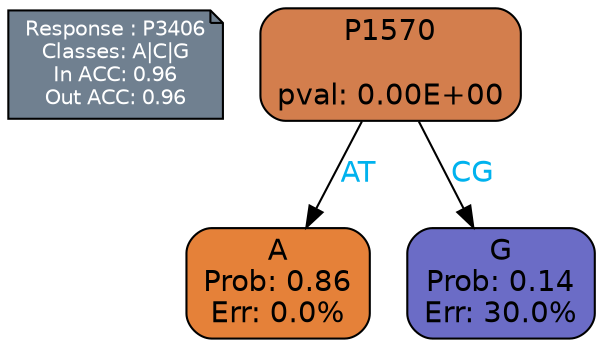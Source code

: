 digraph Tree {
node [shape=box, style="filled, rounded", color="black", fontname=helvetica] ;
graph [ranksep=equally, splines=polylines, bgcolor=transparent, dpi=600] ;
edge [fontname=helvetica] ;
LEGEND [label="Response : P3406
Classes: A|C|G
In ACC: 0.96
Out ACC: 0.96
",shape=note,align=left,style=filled,fillcolor="slategray",fontcolor="white",fontsize=10];1 [label="P1570

pval: 0.00E+00", fillcolor="#d37e4d"] ;
2 [label="A
Prob: 0.86
Err: 0.0%", fillcolor="#e58139"] ;
3 [label="G
Prob: 0.14
Err: 30.0%", fillcolor="#6b6cc6"] ;
1 -> 2 [label="AT",fontcolor=deepskyblue2] ;
1 -> 3 [label="CG",fontcolor=deepskyblue2] ;
{rank = same; 2;3;}{rank = same; LEGEND;1;}}